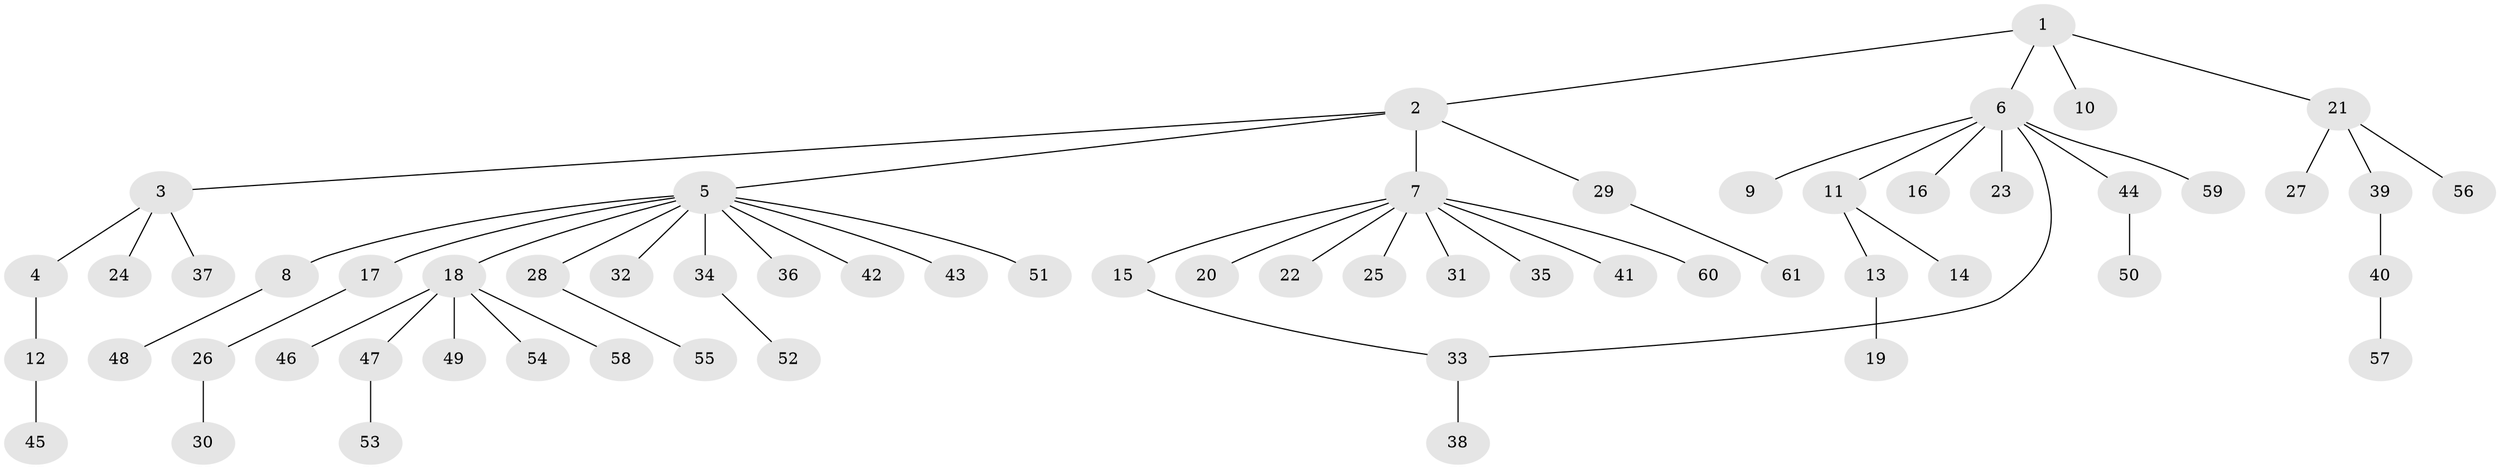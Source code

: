 // coarse degree distribution, {6: 0.022727272727272728, 14: 0.022727272727272728, 4: 0.022727272727272728, 7: 0.022727272727272728, 8: 0.022727272727272728, 1: 0.75, 2: 0.09090909090909091, 3: 0.022727272727272728, 5: 0.022727272727272728}
// Generated by graph-tools (version 1.1) at 2025/51/02/27/25 19:51:56]
// undirected, 61 vertices, 61 edges
graph export_dot {
graph [start="1"]
  node [color=gray90,style=filled];
  1;
  2;
  3;
  4;
  5;
  6;
  7;
  8;
  9;
  10;
  11;
  12;
  13;
  14;
  15;
  16;
  17;
  18;
  19;
  20;
  21;
  22;
  23;
  24;
  25;
  26;
  27;
  28;
  29;
  30;
  31;
  32;
  33;
  34;
  35;
  36;
  37;
  38;
  39;
  40;
  41;
  42;
  43;
  44;
  45;
  46;
  47;
  48;
  49;
  50;
  51;
  52;
  53;
  54;
  55;
  56;
  57;
  58;
  59;
  60;
  61;
  1 -- 2;
  1 -- 6;
  1 -- 10;
  1 -- 21;
  2 -- 3;
  2 -- 5;
  2 -- 7;
  2 -- 29;
  3 -- 4;
  3 -- 24;
  3 -- 37;
  4 -- 12;
  5 -- 8;
  5 -- 17;
  5 -- 18;
  5 -- 28;
  5 -- 32;
  5 -- 34;
  5 -- 36;
  5 -- 42;
  5 -- 43;
  5 -- 51;
  6 -- 9;
  6 -- 11;
  6 -- 16;
  6 -- 23;
  6 -- 33;
  6 -- 44;
  6 -- 59;
  7 -- 15;
  7 -- 20;
  7 -- 22;
  7 -- 25;
  7 -- 31;
  7 -- 35;
  7 -- 41;
  7 -- 60;
  8 -- 48;
  11 -- 13;
  11 -- 14;
  12 -- 45;
  13 -- 19;
  15 -- 33;
  17 -- 26;
  18 -- 46;
  18 -- 47;
  18 -- 49;
  18 -- 54;
  18 -- 58;
  21 -- 27;
  21 -- 39;
  21 -- 56;
  26 -- 30;
  28 -- 55;
  29 -- 61;
  33 -- 38;
  34 -- 52;
  39 -- 40;
  40 -- 57;
  44 -- 50;
  47 -- 53;
}
